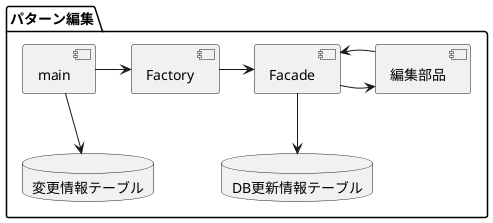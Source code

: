 <umls_パターン編集>

コンポーネント図:

[plantuml]
----
@startuml
skinparam componentStyle uml2

package "パターン編集" {
  [main] -right-> [Factory]
  [Factory] -right-> [Facade]
  [Facade] -right-> [編集部品]
  [編集部品] -left-> [Facade]
  database "変更情報テーブル" as changeInfoTable
  database "DB更新情報テーブル" as dbUpdateInfoTable
  [main] -down-> changeInfoTable
  [Facade] -down-> dbUpdateInfoTable
}
@enduml
----

シーケンス図:

[plantuml]
----
@startuml
participant main
participant Factory
participant Facade
participant 編集部品

main -> Factory : 変更情報明細を渡す
activate Factory
Factory -> Facade : 適用するパターンを判定し、Facadeを呼び出す
deactivate Factory

activate Facade
loop 編集部品の呼び出し
  Facade -> 編集部品 : 編集部品を呼び出す
  activate 編集部品
  編集部品 -> 編集部品 : 設定値を計算
  編集部品 --> Facade : 計算結果を返す
  deactivate 編集部品
end
Facade --> main : DB更新情報を返す
deactivate Facade

main -> main : DB更新情報をpickleで永続化
@enduml
----

アクティビティ図:

[plantuml]
----
@startuml
start
:変更情報明細を読み込む;

partition Factory {
  :条件に基づきパターンを判定する;
  if (異例ケース?) then (yes)
    :異例ケース用のFacadeを呼び出す;
  else (no)
    :通常のFacadeを呼び出す;
  endif
}

partition Facade {
  while (編集部品の呼び出し)
    :編集部品を呼び出す;
    partition 編集部品 {
      :設定値を計算する;
      if (例外発生?) then (yes)
        :例外をthrowする;
      else (no)
        :計算結果を返す;
      endif
    }
    if (例外発生?) then (yes)
      :例外処理を行う;
    else (no)
    endif
  endwhile
}

:DB更新情報をpickleで永続化する;
stop
@enduml
----

クラス図:

[plantuml]
----
@startuml
class Main {
  + main()
}

class Factory {
  + create_facade(変更情報明細): Facade
  - パターン判定条件
}

abstract class Facade {
  + edit(変更情報明細): DB更新情報
  # 編集部品の呼び出し定義
  # 例外処理()
}

class NormalFacade {
}

class ExceptionalFacade {
}

abstract class 編集部品 {
  + calculate(): 設定値
  # 計算式定義
  # 単独編集フラグ
  # テーブルデータ参照フラグ
}

Main -> Factory
Factory -> Facade
Facade -> 編集部品
NormalFacade --|> Facade
ExceptionalFacade --|> Facade
@enduml
----

</umls_パターン編集>
